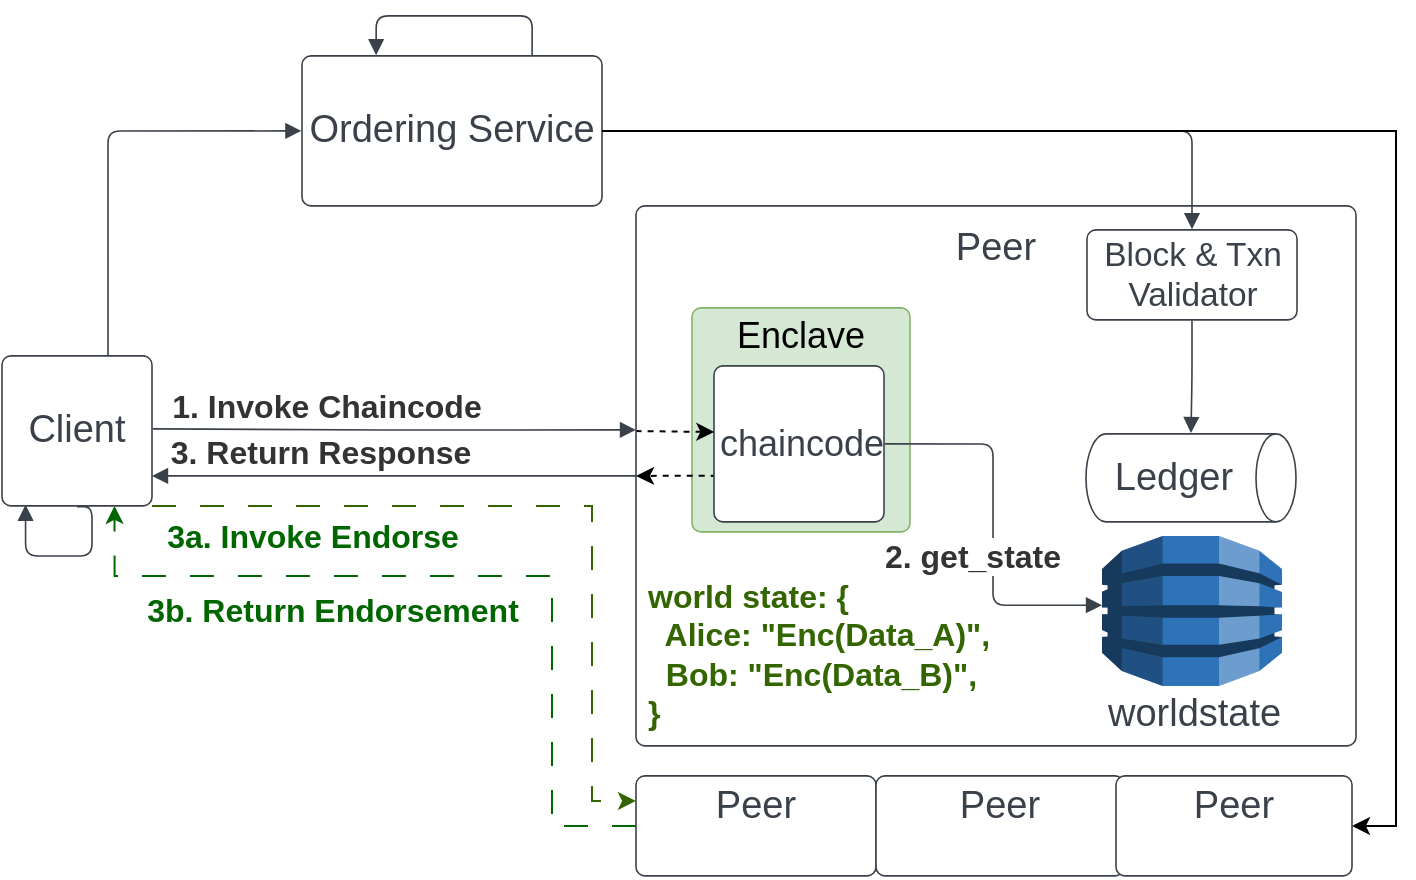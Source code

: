 <mxfile version="23.1.7" type="github">
  <diagram name="Page-1" id="7GMT-beZkwUedmG0-DxE">
    <mxGraphModel dx="1137" dy="759" grid="1" gridSize="10" guides="1" tooltips="1" connect="1" arrows="1" fold="1" page="1" pageScale="1" pageWidth="850" pageHeight="1100" math="0" shadow="0">
      <root>
        <mxCell id="0" />
        <mxCell id="1" parent="0" />
        <mxCell id="ZLGgOow4JhEhuivk8Pzx-71" style="edgeStyle=orthogonalEdgeStyle;rounded=0;orthogonalLoop=1;jettySize=auto;html=1;exitX=0;exitY=0.5;exitDx=0;exitDy=0;entryX=0.75;entryY=1;entryDx=0;entryDy=0;dashed=1;dashPattern=12 12;fillColor=#d5e8d4;strokeColor=#006600;" edge="1" parent="1" source="ZLGgOow4JhEhuivk8Pzx-35" target="ZLGgOow4JhEhuivk8Pzx-37">
          <mxGeometry relative="1" as="geometry">
            <Array as="points">
              <mxPoint x="350" y="485.0" />
              <mxPoint x="350" y="360.0" />
              <mxPoint x="131" y="360.0" />
            </Array>
          </mxGeometry>
        </mxCell>
        <mxCell id="ZLGgOow4JhEhuivk8Pzx-73" value="&lt;font style=&quot;font-size: 16px;&quot; color=&quot;#006600&quot;&gt;&lt;b&gt;3b. Return Endorsement&lt;/b&gt;&lt;/font&gt;" style="edgeLabel;html=1;align=center;verticalAlign=middle;resizable=0;points=[];" vertex="1" connectable="0" parent="ZLGgOow4JhEhuivk8Pzx-71">
          <mxGeometry x="0.3" y="1" relative="1" as="geometry">
            <mxPoint x="-4" y="16" as="offset" />
          </mxGeometry>
        </mxCell>
        <mxCell id="ZLGgOow4JhEhuivk8Pzx-35" value="&lt;font style=&quot;font-size: 19px;&quot;&gt;Peer&lt;/font&gt;&lt;br&gt;&lt;br&gt;&lt;br&gt;&lt;br&gt;&lt;br&gt;&lt;br&gt;&lt;br&gt;&lt;br&gt;&lt;br&gt;&lt;br&gt;&lt;div&gt;&lt;br/&gt;&lt;/div&gt;" style="html=1;overflow=block;blockSpacing=1;whiteSpace=wrap;fontSize=16.7;fontColor=#3a414a;spacing=3.8;strokeColor=#3a414a;strokeOpacity=100;rounded=1;absoluteArcSize=1;arcSize=9;strokeWidth=0.8;lucidId=gJdIC6EkD9Za;container=1;collapsible=0;" vertex="1" parent="1">
          <mxGeometry x="392" y="459.95" width="120" height="50" as="geometry" />
        </mxCell>
        <mxCell id="ZLGgOow4JhEhuivk8Pzx-37" value="&lt;font style=&quot;font-size: 19px;&quot;&gt;Client&lt;/font&gt;" style="html=1;overflow=block;blockSpacing=1;whiteSpace=wrap;fontSize=16.7;fontColor=#3a414a;spacing=3.8;strokeColor=#3a414a;strokeOpacity=100;rounded=1;absoluteArcSize=1;arcSize=9;strokeWidth=0.8;lucidId=gJdIgxv0D-uK;" vertex="1" parent="1">
          <mxGeometry x="75" y="249.95" width="75" height="75" as="geometry" />
        </mxCell>
        <mxCell id="ZLGgOow4JhEhuivk8Pzx-38" value="&lt;font style=&quot;font-size: 19px;&quot;&gt;Ordering Service&lt;/font&gt;" style="html=1;overflow=block;blockSpacing=1;whiteSpace=wrap;fontSize=16.7;fontColor=#3a414a;spacing=3.8;strokeColor=#3a414a;strokeOpacity=100;rounded=1;absoluteArcSize=1;arcSize=9;strokeWidth=0.8;lucidId=gJdIvHb7BSO.;" vertex="1" parent="1">
          <mxGeometry x="225" y="99.95" width="150" height="75" as="geometry" />
        </mxCell>
        <mxCell id="ZLGgOow4JhEhuivk8Pzx-39" value="&lt;font style=&quot;font-size: 19px;&quot;&gt;Peer&lt;br&gt;&lt;br&gt;&lt;br&gt;&lt;br&gt;&lt;br&gt;&lt;br&gt;&lt;br&gt;&lt;br&gt;&lt;br&gt;&lt;br&gt;&lt;br&gt;&lt;/font&gt;" style="html=1;overflow=block;blockSpacing=1;whiteSpace=wrap;fontSize=16.7;fontColor=#3a414a;spacing=3.8;strokeColor=#3a414a;strokeOpacity=100;rounded=1;absoluteArcSize=1;arcSize=9;strokeWidth=0.8;lucidId=gJdIC6EkD9Za;container=1;collapsible=0;" vertex="1" parent="1">
          <mxGeometry x="392" y="174.95" width="360" height="270" as="geometry" />
        </mxCell>
        <mxCell id="ZLGgOow4JhEhuivk8Pzx-69" value="&lt;span style=&quot;font-size: 18px;&quot;&gt;Enclave&lt;br&gt;&lt;br&gt;&lt;br&gt;&lt;br&gt;&lt;br&gt;&lt;/span&gt;" style="html=1;overflow=block;blockSpacing=1;whiteSpace=wrap;fontSize=16.7;spacing=3.8;strokeColor=#82b366;strokeOpacity=100;rounded=1;absoluteArcSize=1;arcSize=9;strokeWidth=0.8;lucidId=gJdI5SxZYz~T;fillColor=#d5e8d4;" vertex="1" parent="ZLGgOow4JhEhuivk8Pzx-39">
          <mxGeometry x="28" y="51" width="109" height="112" as="geometry" />
        </mxCell>
        <mxCell id="ZLGgOow4JhEhuivk8Pzx-40" style="edgeStyle=orthogonalEdgeStyle;rounded=0;orthogonalLoop=1;jettySize=auto;html=1;entryX=0;entryY=0.5;entryDx=0;entryDy=0;exitX=-0.016;exitY=0.705;exitDx=0;exitDy=0;exitPerimeter=0;dashed=1;" edge="1" parent="ZLGgOow4JhEhuivk8Pzx-39" source="ZLGgOow4JhEhuivk8Pzx-41" target="ZLGgOow4JhEhuivk8Pzx-39">
          <mxGeometry relative="1" as="geometry">
            <Array as="points">
              <mxPoint x="39" y="135" />
              <mxPoint x="39" y="135" />
            </Array>
          </mxGeometry>
        </mxCell>
        <mxCell id="ZLGgOow4JhEhuivk8Pzx-41" value="&lt;font style=&quot;font-size: 18px;&quot;&gt;chaincode&lt;/font&gt;" style="html=1;overflow=block;blockSpacing=1;whiteSpace=wrap;fontSize=16.7;fontColor=#3a414a;spacing=3.8;strokeColor=#3a414a;strokeOpacity=100;rounded=1;absoluteArcSize=1;arcSize=9;strokeWidth=0.8;lucidId=gJdI5SxZYz~T;" vertex="1" parent="ZLGgOow4JhEhuivk8Pzx-39">
          <mxGeometry x="39" y="80" width="85" height="78" as="geometry" />
        </mxCell>
        <mxCell id="ZLGgOow4JhEhuivk8Pzx-42" value="&lt;font style=&quot;font-size: 19px;&quot;&gt;worldstate&lt;/font&gt;" style="html=1;overflow=block;blockSpacing=1;whiteSpace=wrap;shape=mxgraph.aws3.dynamo_db;labelPosition=center;verticalLabelPosition=bottom;align=center;verticalAlign=top;pointerEvents=1;fontSize=16.7;fontColor=#3a414a;spacing=3.8;strokeColor=#3a414a;strokeOpacity=100;rounded=1;absoluteArcSize=1;arcSize=9;fillColor=#2e73b8;strokeWidth=0.8;lucidId=gJdIeH.mhM4w;" vertex="1" parent="ZLGgOow4JhEhuivk8Pzx-39">
          <mxGeometry x="233" y="165" width="90" height="75" as="geometry" />
        </mxCell>
        <mxCell id="ZLGgOow4JhEhuivk8Pzx-43" value="Block &amp;amp; Txn&lt;br&gt;Validator" style="html=1;overflow=block;blockSpacing=1;whiteSpace=wrap;fontSize=16.7;fontColor=#3a414a;spacing=3.8;strokeColor=#3a414a;strokeOpacity=100;rounded=1;absoluteArcSize=1;arcSize=9;strokeWidth=0.8;lucidId=gJdIPFnTu.oT;" vertex="1" parent="ZLGgOow4JhEhuivk8Pzx-39">
          <mxGeometry x="225.5" y="12" width="105" height="45" as="geometry" />
        </mxCell>
        <mxCell id="ZLGgOow4JhEhuivk8Pzx-44" value="&lt;font style=&quot;font-size: 19px;&quot;&gt;Ledger&lt;/font&gt;" style="html=1;overflow=block;blockSpacing=1;whiteSpace=wrap;shape=cylinder3;direction=south;size=10;anchorPointDirection=0;boundedLbl=1;fontSize=16.7;fontColor=#3a414a;spacing=3.8;strokeColor=#3a414a;strokeOpacity=100;rounded=1;absoluteArcSize=1;arcSize=9;strokeWidth=0.8;lucidId=gJdIh2kn3Ske;" vertex="1" parent="ZLGgOow4JhEhuivk8Pzx-39">
          <mxGeometry x="225" y="114" width="105" height="44" as="geometry" />
        </mxCell>
        <mxCell id="ZLGgOow4JhEhuivk8Pzx-45" value="" style="html=1;jettySize=18;whiteSpace=wrap;fontSize=13;strokeColor=#3a414a;strokeOpacity=100;strokeWidth=0.8;rounded=1;arcSize=12;edgeStyle=orthogonalEdgeStyle;startArrow=none;endArrow=block;endFill=1;exitX=1.005;exitY=0.5;exitPerimeter=0;entryX=0;entryY=0.462;entryPerimeter=0;lucidId=gJdI9AyTRsS.;" edge="1" parent="ZLGgOow4JhEhuivk8Pzx-39" source="ZLGgOow4JhEhuivk8Pzx-41" target="ZLGgOow4JhEhuivk8Pzx-42">
          <mxGeometry width="100" height="100" relative="1" as="geometry">
            <Array as="points" />
          </mxGeometry>
        </mxCell>
        <mxCell id="ZLGgOow4JhEhuivk8Pzx-46" value="&lt;font style=&quot;font-size: 16px;&quot;&gt;2. get_state&lt;/font&gt;" style="text;html=1;resizable=0;labelBackgroundColor=default;align=center;verticalAlign=middle;fontStyle=1;fontColor=#333333;fontSize=13.3;" vertex="1" parent="ZLGgOow4JhEhuivk8Pzx-45">
          <mxGeometry x="-0.478" relative="1" as="geometry">
            <mxPoint x="-6" y="56" as="offset" />
          </mxGeometry>
        </mxCell>
        <mxCell id="ZLGgOow4JhEhuivk8Pzx-47" value="" style="html=1;jettySize=18;whiteSpace=wrap;fontSize=13;strokeColor=#3a414a;strokeOpacity=100;strokeWidth=0.8;rounded=1;arcSize=12;edgeStyle=orthogonalEdgeStyle;startArrow=none;endArrow=block;endFill=1;exitX=0.5;exitY=1.008;exitPerimeter=0;entryX=0.5;entryY=-0.009;entryPerimeter=0;lucidId=gJdIpPk4oHPC;" edge="1" parent="ZLGgOow4JhEhuivk8Pzx-39" source="ZLGgOow4JhEhuivk8Pzx-43" target="ZLGgOow4JhEhuivk8Pzx-44">
          <mxGeometry width="100" height="100" relative="1" as="geometry">
            <Array as="points" />
          </mxGeometry>
        </mxCell>
        <mxCell id="ZLGgOow4JhEhuivk8Pzx-49" value="&lt;font color=&quot;#336600&quot; style=&quot;font-size: 16px;&quot;&gt;world state: {&lt;br style=&quot;border-color: var(--border-color);&quot;&gt;&amp;nbsp; Alice: &quot;Enc(Data_A)&quot;,&lt;br style=&quot;border-color: var(--border-color);&quot;&gt;&amp;nbsp; Bob: &quot;Enc(Data_B)&quot;,&lt;br style=&quot;border-color: var(--border-color);&quot;&gt;}&lt;/font&gt;" style="text;html=1;resizable=0;labelBackgroundColor=default;align=left;verticalAlign=middle;fontStyle=1;fontColor=#333333;fontSize=13.3;" vertex="1" parent="ZLGgOow4JhEhuivk8Pzx-39">
          <mxGeometry x="4.005" y="224" as="geometry" />
        </mxCell>
        <mxCell id="ZLGgOow4JhEhuivk8Pzx-50" style="edgeStyle=orthogonalEdgeStyle;rounded=0;orthogonalLoop=1;jettySize=auto;html=1;entryX=0.001;entryY=0.417;entryDx=0;entryDy=0;entryPerimeter=0;exitX=0.002;exitY=0.423;exitDx=0;exitDy=0;exitPerimeter=0;dashed=1;startArrow=classic;startFill=1;endArrow=none;endFill=0;" edge="1" parent="ZLGgOow4JhEhuivk8Pzx-39" source="ZLGgOow4JhEhuivk8Pzx-41" target="ZLGgOow4JhEhuivk8Pzx-39">
          <mxGeometry relative="1" as="geometry">
            <Array as="points">
              <mxPoint x="29" y="113" />
            </Array>
          </mxGeometry>
        </mxCell>
        <mxCell id="ZLGgOow4JhEhuivk8Pzx-51" value="" style="html=1;jettySize=18;whiteSpace=wrap;fontSize=13;strokeColor=#3a414a;strokeOpacity=100;strokeWidth=0.8;rounded=1;arcSize=12;edgeStyle=orthogonalEdgeStyle;startArrow=none;endArrow=block;endFill=1;exitX=1.005;exitY=0.5;exitPerimeter=0;lucidId=gJdIXWOxPbk5;" edge="1" parent="1">
          <mxGeometry width="100" height="100" relative="1" as="geometry">
            <Array as="points" />
            <mxPoint x="150.375" y="286.45" as="sourcePoint" />
            <mxPoint x="392" y="286.95" as="targetPoint" />
          </mxGeometry>
        </mxCell>
        <mxCell id="ZLGgOow4JhEhuivk8Pzx-52" value="&lt;font size=&quot;1&quot; color=&quot;#333333&quot;&gt;&lt;span style=&quot;caret-color: rgb(51, 51, 51);&quot;&gt;&lt;b style=&quot;font-size: 16px;&quot;&gt;1. Invoke Chaincode&lt;/b&gt;&lt;/span&gt;&lt;/font&gt;" style="text;html=1;resizable=0;labelBackgroundColor=default;align=center;verticalAlign=middle;" vertex="1" parent="ZLGgOow4JhEhuivk8Pzx-51">
          <mxGeometry x="-0.662" relative="1" as="geometry">
            <mxPoint x="45" y="-12" as="offset" />
          </mxGeometry>
        </mxCell>
        <mxCell id="ZLGgOow4JhEhuivk8Pzx-53" style="edgeStyle=orthogonalEdgeStyle;rounded=0;orthogonalLoop=1;jettySize=auto;html=1;exitX=0;exitY=0;exitDx=0;exitDy=0;" edge="1" parent="ZLGgOow4JhEhuivk8Pzx-51" source="ZLGgOow4JhEhuivk8Pzx-52" target="ZLGgOow4JhEhuivk8Pzx-52">
          <mxGeometry relative="1" as="geometry" />
        </mxCell>
        <mxCell id="ZLGgOow4JhEhuivk8Pzx-54" style="edgeStyle=orthogonalEdgeStyle;rounded=0;orthogonalLoop=1;jettySize=auto;html=1;exitX=0;exitY=0;exitDx=0;exitDy=0;" edge="1" parent="ZLGgOow4JhEhuivk8Pzx-51" source="ZLGgOow4JhEhuivk8Pzx-52" target="ZLGgOow4JhEhuivk8Pzx-52">
          <mxGeometry relative="1" as="geometry" />
        </mxCell>
        <mxCell id="ZLGgOow4JhEhuivk8Pzx-55" value="" style="html=1;jettySize=18;whiteSpace=wrap;overflow=block;blockSpacing=1;fontSize=13;strokeColor=#3a414a;strokeOpacity=100;strokeWidth=0.8;rounded=1;arcSize=12;edgeStyle=orthogonalEdgeStyle;startArrow=none;endArrow=block;endFill=1;exitX=0.5;exitY=1.005;exitPerimeter=0;lucidId=gJdI6e9lcOTb;entryX=0.157;entryY=0.992;entryDx=0;entryDy=0;entryPerimeter=0;" edge="1" parent="1" source="ZLGgOow4JhEhuivk8Pzx-37" target="ZLGgOow4JhEhuivk8Pzx-37">
          <mxGeometry width="100" height="100" relative="1" as="geometry">
            <Array as="points">
              <mxPoint x="120" y="325.0" />
              <mxPoint x="120" y="350.0" />
              <mxPoint x="87" y="350.0" />
            </Array>
            <mxPoint x="70" y="370.0" as="targetPoint" />
          </mxGeometry>
        </mxCell>
        <mxCell id="ZLGgOow4JhEhuivk8Pzx-57" value="" style="html=1;jettySize=18;whiteSpace=wrap;fontSize=13;strokeColor=#3a414a;strokeOpacity=100;strokeWidth=0.8;rounded=1;arcSize=12;edgeStyle=orthogonalEdgeStyle;startArrow=none;endArrow=block;endFill=1;exitX=0.707;exitY=-0.005;exitPerimeter=0;entryX=-0.002;entryY=0.5;entryPerimeter=0;lucidId=gJdIMfJJn0Pu;" edge="1" parent="1" source="ZLGgOow4JhEhuivk8Pzx-37" target="ZLGgOow4JhEhuivk8Pzx-38">
          <mxGeometry width="100" height="100" relative="1" as="geometry">
            <Array as="points" />
          </mxGeometry>
        </mxCell>
        <mxCell id="ZLGgOow4JhEhuivk8Pzx-59" value="" style="html=1;jettySize=18;whiteSpace=wrap;fontSize=13;strokeColor=#3a414a;strokeOpacity=100;strokeWidth=0.8;rounded=1;arcSize=12;edgeStyle=orthogonalEdgeStyle;startArrow=none;endArrow=block;endFill=1;exitX=0.767;exitY=-0.005;exitPerimeter=0;entryX=0.247;entryY=-0.005;entryPerimeter=0;lucidId=gJdIUVIgrSRE;" edge="1" parent="1" source="ZLGgOow4JhEhuivk8Pzx-38" target="ZLGgOow4JhEhuivk8Pzx-38">
          <mxGeometry width="100" height="100" relative="1" as="geometry">
            <Array as="points">
              <mxPoint x="340" y="79.95" generated="1" />
              <mxPoint x="262" y="79.95" generated="1" />
            </Array>
          </mxGeometry>
        </mxCell>
        <mxCell id="ZLGgOow4JhEhuivk8Pzx-62" value="" style="html=1;jettySize=18;whiteSpace=wrap;fontSize=13;strokeColor=#3a414a;strokeOpacity=100;strokeWidth=0.8;rounded=1;arcSize=12;edgeStyle=orthogonalEdgeStyle;startArrow=none;endArrow=block;endFill=1;lucidId=gJdIGSDJXt0t;" edge="1" parent="1">
          <mxGeometry width="100" height="100" relative="1" as="geometry">
            <Array as="points" />
            <mxPoint x="392" y="309.95" as="sourcePoint" />
            <mxPoint x="150" y="309.95" as="targetPoint" />
          </mxGeometry>
        </mxCell>
        <mxCell id="ZLGgOow4JhEhuivk8Pzx-63" value="&lt;font style=&quot;font-size: 16px;&quot;&gt;3. Return Response&lt;/font&gt;" style="text;html=1;resizable=0;labelBackgroundColor=default;align=center;verticalAlign=middle;fontStyle=1;fontColor=#333333;fontSize=13.3;" vertex="1" parent="ZLGgOow4JhEhuivk8Pzx-62">
          <mxGeometry x="0.507" relative="1" as="geometry">
            <mxPoint x="24" y="-12" as="offset" />
          </mxGeometry>
        </mxCell>
        <mxCell id="ZLGgOow4JhEhuivk8Pzx-64" value="" style="html=1;jettySize=18;whiteSpace=wrap;fontSize=13;strokeColor=#3a414a;strokeOpacity=100;strokeWidth=0.8;rounded=1;arcSize=12;edgeStyle=orthogonalEdgeStyle;startArrow=none;endArrow=block;endFill=1;exitX=1.002;exitY=0.5;exitPerimeter=0;entryX=0.5;entryY=-0.008;entryPerimeter=0;lucidId=gJdI1uD7Hwsn;" edge="1" parent="1" source="ZLGgOow4JhEhuivk8Pzx-38" target="ZLGgOow4JhEhuivk8Pzx-43">
          <mxGeometry width="100" height="100" relative="1" as="geometry">
            <Array as="points" />
          </mxGeometry>
        </mxCell>
        <mxCell id="ZLGgOow4JhEhuivk8Pzx-66" style="edgeStyle=orthogonalEdgeStyle;rounded=0;orthogonalLoop=1;jettySize=auto;html=1;entryX=1;entryY=0.5;entryDx=0;entryDy=0;" edge="1" parent="1" source="ZLGgOow4JhEhuivk8Pzx-38" target="ZLGgOow4JhEhuivk8Pzx-68">
          <mxGeometry relative="1" as="geometry">
            <mxPoint x="842" y="419.95" as="targetPoint" />
            <Array as="points">
              <mxPoint x="772" y="137.95" />
              <mxPoint x="772" y="484.95" />
            </Array>
          </mxGeometry>
        </mxCell>
        <mxCell id="ZLGgOow4JhEhuivk8Pzx-67" value="&lt;font style=&quot;font-size: 19px;&quot;&gt;Peer&lt;br&gt;&lt;br&gt;&lt;br&gt;&lt;br&gt;&lt;br&gt;&lt;br&gt;&lt;br&gt;&lt;br&gt;&lt;br&gt;&lt;br&gt;&lt;br&gt;&lt;br&gt;&lt;/font&gt;" style="html=1;overflow=block;blockSpacing=1;whiteSpace=wrap;fontSize=16.7;fontColor=#3a414a;spacing=3.8;strokeColor=#3a414a;strokeOpacity=100;rounded=1;absoluteArcSize=1;arcSize=9;strokeWidth=0.8;lucidId=gJdIC6EkD9Za;container=1;collapsible=0;" vertex="1" parent="1">
          <mxGeometry x="512" y="459.95" width="124" height="50" as="geometry" />
        </mxCell>
        <mxCell id="ZLGgOow4JhEhuivk8Pzx-68" value="&lt;font style=&quot;font-size: 19px;&quot;&gt;Peer&lt;br&gt;&lt;br&gt;&lt;br&gt;&lt;br&gt;&lt;br&gt;&lt;br&gt;&lt;br&gt;&lt;br&gt;&lt;br&gt;&lt;br&gt;&lt;br&gt;&lt;br&gt;&lt;/font&gt;" style="html=1;overflow=block;blockSpacing=1;whiteSpace=wrap;fontSize=16.7;fontColor=#3a414a;spacing=3.8;strokeColor=#3a414a;strokeOpacity=100;rounded=1;absoluteArcSize=1;arcSize=9;strokeWidth=0.8;lucidId=gJdIC6EkD9Za;container=1;collapsible=0;" vertex="1" parent="1">
          <mxGeometry x="632" y="459.95" width="118" height="50" as="geometry" />
        </mxCell>
        <mxCell id="ZLGgOow4JhEhuivk8Pzx-70" style="edgeStyle=orthogonalEdgeStyle;rounded=0;orthogonalLoop=1;jettySize=auto;html=1;entryX=0;entryY=0.25;entryDx=0;entryDy=0;exitX=1;exitY=1;exitDx=0;exitDy=0;dashed=1;dashPattern=12 12;fillColor=#d5e8d4;strokeColor=#336600;" edge="1" parent="1" source="ZLGgOow4JhEhuivk8Pzx-37" target="ZLGgOow4JhEhuivk8Pzx-35">
          <mxGeometry relative="1" as="geometry">
            <mxPoint x="361" y="591" as="targetPoint" />
            <Array as="points">
              <mxPoint x="370" y="325.0" />
              <mxPoint x="370" y="473.0" />
            </Array>
            <mxPoint x="60" y="410.0" as="sourcePoint" />
          </mxGeometry>
        </mxCell>
        <mxCell id="ZLGgOow4JhEhuivk8Pzx-72" value="&lt;b&gt;&lt;font color=&quot;#006600&quot; style=&quot;font-size: 16px;&quot;&gt;3a. Invoke Endorse&lt;/font&gt;&lt;/b&gt;" style="edgeLabel;html=1;align=center;verticalAlign=middle;resizable=0;points=[];" vertex="1" connectable="0" parent="ZLGgOow4JhEhuivk8Pzx-70">
          <mxGeometry x="-0.581" y="1" relative="1" as="geometry">
            <mxPoint x="-2" y="16" as="offset" />
          </mxGeometry>
        </mxCell>
      </root>
    </mxGraphModel>
  </diagram>
</mxfile>
